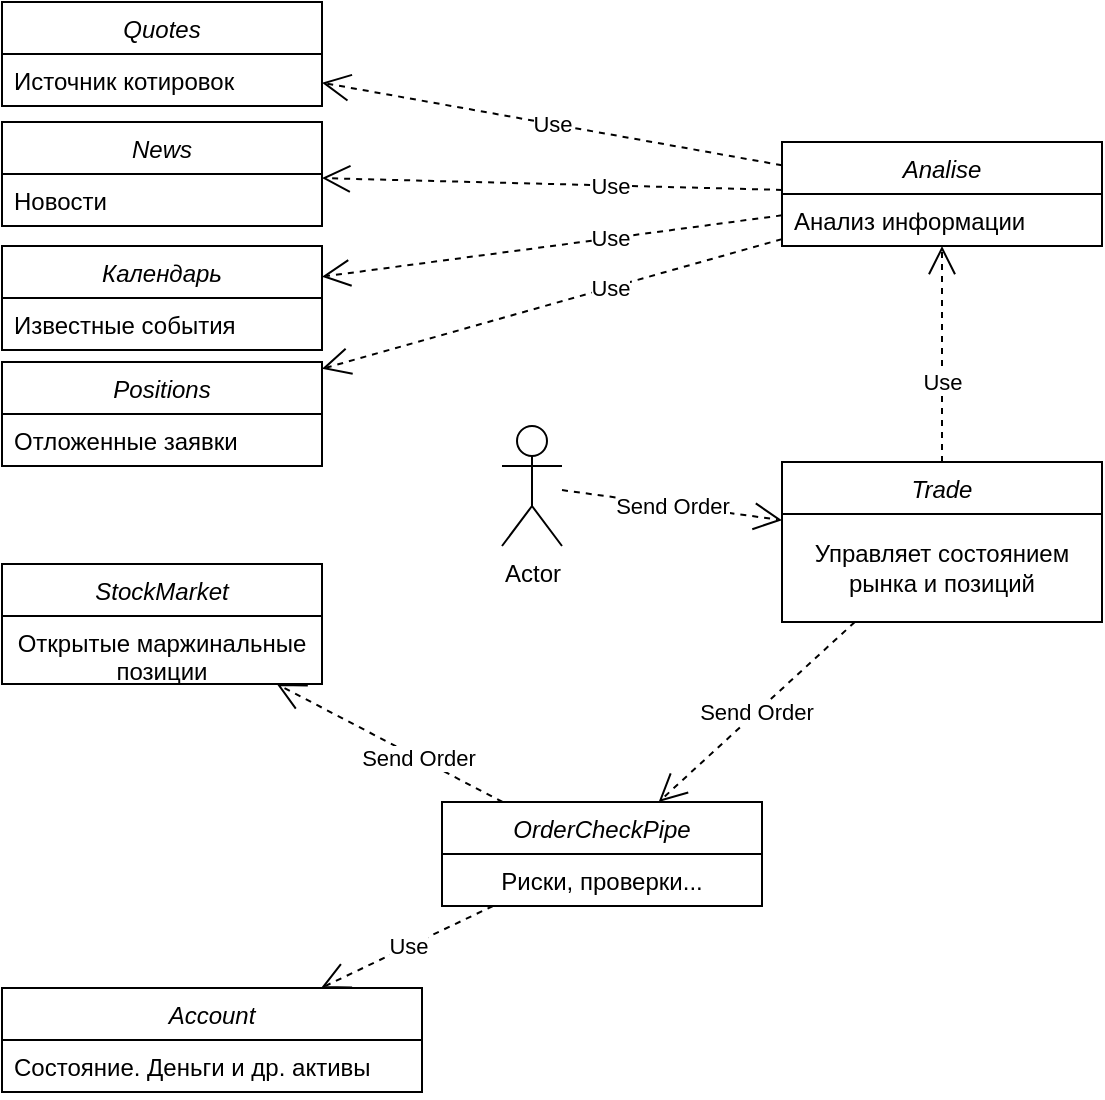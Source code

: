 <mxfile version="24.7.17">
  <diagram id="C5RBs43oDa-KdzZeNtuy" name="Page-1">
    <mxGraphModel dx="1430" dy="825" grid="1" gridSize="10" guides="1" tooltips="1" connect="1" arrows="1" fold="1" page="1" pageScale="1" pageWidth="827" pageHeight="1169" math="0" shadow="0">
      <root>
        <mxCell id="WIyWlLk6GJQsqaUBKTNV-0" />
        <mxCell id="WIyWlLk6GJQsqaUBKTNV-1" parent="WIyWlLk6GJQsqaUBKTNV-0" />
        <mxCell id="zkfFHV4jXpPFQw0GAbJ--0" value="Account" style="swimlane;fontStyle=2;align=center;verticalAlign=top;childLayout=stackLayout;horizontal=1;startSize=26;horizontalStack=0;resizeParent=1;resizeLast=0;collapsible=1;marginBottom=0;rounded=0;shadow=0;strokeWidth=1;" parent="WIyWlLk6GJQsqaUBKTNV-1" vertex="1">
          <mxGeometry x="40" y="533" width="210" height="52" as="geometry">
            <mxRectangle x="220" y="120" width="160" height="26" as="alternateBounds" />
          </mxGeometry>
        </mxCell>
        <mxCell id="zkfFHV4jXpPFQw0GAbJ--1" value="Состояние. Деньги и др. активы" style="text;align=left;verticalAlign=top;spacingLeft=4;spacingRight=4;overflow=hidden;rotatable=0;points=[[0,0.5],[1,0.5]];portConstraint=eastwest;" parent="zkfFHV4jXpPFQw0GAbJ--0" vertex="1">
          <mxGeometry y="26" width="210" height="26" as="geometry" />
        </mxCell>
        <mxCell id="MYu6F2LFpORtGGo_RY4y-0" value="OrderCheckPipe" style="swimlane;fontStyle=2;align=center;verticalAlign=top;childLayout=stackLayout;horizontal=1;startSize=26;horizontalStack=0;resizeParent=1;resizeLast=0;collapsible=1;marginBottom=0;rounded=0;shadow=0;strokeWidth=1;" vertex="1" parent="WIyWlLk6GJQsqaUBKTNV-1">
          <mxGeometry x="260" y="440" width="160" height="52" as="geometry">
            <mxRectangle x="220" y="120" width="160" height="26" as="alternateBounds" />
          </mxGeometry>
        </mxCell>
        <mxCell id="MYu6F2LFpORtGGo_RY4y-1" value="Риски, проверки..." style="text;align=center;verticalAlign=top;spacingLeft=4;spacingRight=4;overflow=hidden;rotatable=0;points=[[0,0.5],[1,0.5]];portConstraint=eastwest;" vertex="1" parent="MYu6F2LFpORtGGo_RY4y-0">
          <mxGeometry y="26" width="160" height="26" as="geometry" />
        </mxCell>
        <mxCell id="MYu6F2LFpORtGGo_RY4y-2" value="Quotes" style="swimlane;fontStyle=2;align=center;verticalAlign=top;childLayout=stackLayout;horizontal=1;startSize=26;horizontalStack=0;resizeParent=1;resizeLast=0;collapsible=1;marginBottom=0;rounded=0;shadow=0;strokeWidth=1;" vertex="1" parent="WIyWlLk6GJQsqaUBKTNV-1">
          <mxGeometry x="40" y="40" width="160" height="52" as="geometry">
            <mxRectangle x="220" y="120" width="160" height="26" as="alternateBounds" />
          </mxGeometry>
        </mxCell>
        <mxCell id="MYu6F2LFpORtGGo_RY4y-3" value="Источник котировок" style="text;align=left;verticalAlign=top;spacingLeft=4;spacingRight=4;overflow=hidden;rotatable=0;points=[[0,0.5],[1,0.5]];portConstraint=eastwest;" vertex="1" parent="MYu6F2LFpORtGGo_RY4y-2">
          <mxGeometry y="26" width="160" height="26" as="geometry" />
        </mxCell>
        <mxCell id="MYu6F2LFpORtGGo_RY4y-4" value="Use" style="endArrow=open;endSize=12;dashed=1;html=1;rounded=0;" edge="1" parent="WIyWlLk6GJQsqaUBKTNV-1" source="MYu6F2LFpORtGGo_RY4y-0" target="zkfFHV4jXpPFQw0GAbJ--0">
          <mxGeometry width="160" relative="1" as="geometry">
            <mxPoint x="140" y="660" as="sourcePoint" />
            <mxPoint x="80" y="620" as="targetPoint" />
          </mxGeometry>
        </mxCell>
        <mxCell id="MYu6F2LFpORtGGo_RY4y-5" value="StockMarket" style="swimlane;fontStyle=2;align=center;verticalAlign=top;childLayout=stackLayout;horizontal=1;startSize=26;horizontalStack=0;resizeParent=1;resizeLast=0;collapsible=1;marginBottom=0;rounded=0;shadow=0;strokeWidth=1;" vertex="1" parent="WIyWlLk6GJQsqaUBKTNV-1">
          <mxGeometry x="40" y="321" width="160" height="60" as="geometry">
            <mxRectangle x="220" y="120" width="160" height="26" as="alternateBounds" />
          </mxGeometry>
        </mxCell>
        <mxCell id="MYu6F2LFpORtGGo_RY4y-6" value="Открытые маржинальные позиции" style="text;align=center;verticalAlign=top;spacingLeft=4;spacingRight=4;overflow=hidden;rotatable=0;points=[[0,0.5],[1,0.5]];portConstraint=eastwest;whiteSpace=wrap;" vertex="1" parent="MYu6F2LFpORtGGo_RY4y-5">
          <mxGeometry y="26" width="160" height="34" as="geometry" />
        </mxCell>
        <mxCell id="MYu6F2LFpORtGGo_RY4y-9" value="Send Order" style="endArrow=open;endSize=12;dashed=1;html=1;rounded=0;" edge="1" parent="WIyWlLk6GJQsqaUBKTNV-1" source="MYu6F2LFpORtGGo_RY4y-12" target="MYu6F2LFpORtGGo_RY4y-0">
          <mxGeometry x="0.004" width="160" relative="1" as="geometry">
            <mxPoint x="160" y="708" as="sourcePoint" />
            <mxPoint x="160" y="610" as="targetPoint" />
            <mxPoint as="offset" />
          </mxGeometry>
        </mxCell>
        <mxCell id="MYu6F2LFpORtGGo_RY4y-12" value="Trade" style="swimlane;fontStyle=2;align=center;verticalAlign=top;childLayout=stackLayout;horizontal=1;startSize=26;horizontalStack=0;resizeParent=1;resizeLast=0;collapsible=1;marginBottom=0;rounded=0;shadow=0;strokeWidth=1;" vertex="1" parent="WIyWlLk6GJQsqaUBKTNV-1">
          <mxGeometry x="430" y="270" width="160" height="80" as="geometry">
            <mxRectangle x="220" y="120" width="160" height="26" as="alternateBounds" />
          </mxGeometry>
        </mxCell>
        <mxCell id="MYu6F2LFpORtGGo_RY4y-13" value="Управляет состоянием рынка и позиций" style="text;align=center;verticalAlign=middle;spacingLeft=4;spacingRight=4;overflow=hidden;rotatable=0;points=[[0,0.5],[1,0.5]];portConstraint=eastwest;whiteSpace=wrap;" vertex="1" parent="MYu6F2LFpORtGGo_RY4y-12">
          <mxGeometry y="26" width="160" height="54" as="geometry" />
        </mxCell>
        <mxCell id="MYu6F2LFpORtGGo_RY4y-14" value="News" style="swimlane;fontStyle=2;align=center;verticalAlign=top;childLayout=stackLayout;horizontal=1;startSize=26;horizontalStack=0;resizeParent=1;resizeLast=0;collapsible=1;marginBottom=0;rounded=0;shadow=0;strokeWidth=1;" vertex="1" parent="WIyWlLk6GJQsqaUBKTNV-1">
          <mxGeometry x="40" y="100" width="160" height="52" as="geometry">
            <mxRectangle x="220" y="120" width="160" height="26" as="alternateBounds" />
          </mxGeometry>
        </mxCell>
        <mxCell id="MYu6F2LFpORtGGo_RY4y-15" value="Новости" style="text;align=left;verticalAlign=top;spacingLeft=4;spacingRight=4;overflow=hidden;rotatable=0;points=[[0,0.5],[1,0.5]];portConstraint=eastwest;" vertex="1" parent="MYu6F2LFpORtGGo_RY4y-14">
          <mxGeometry y="26" width="160" height="26" as="geometry" />
        </mxCell>
        <mxCell id="MYu6F2LFpORtGGo_RY4y-16" value="Календарь" style="swimlane;fontStyle=2;align=center;verticalAlign=top;childLayout=stackLayout;horizontal=1;startSize=26;horizontalStack=0;resizeParent=1;resizeLast=0;collapsible=1;marginBottom=0;rounded=0;shadow=0;strokeWidth=1;" vertex="1" parent="WIyWlLk6GJQsqaUBKTNV-1">
          <mxGeometry x="40" y="162" width="160" height="52" as="geometry">
            <mxRectangle x="220" y="120" width="160" height="26" as="alternateBounds" />
          </mxGeometry>
        </mxCell>
        <mxCell id="MYu6F2LFpORtGGo_RY4y-17" value="Известные события" style="text;align=left;verticalAlign=top;spacingLeft=4;spacingRight=4;overflow=hidden;rotatable=0;points=[[0,0.5],[1,0.5]];portConstraint=eastwest;" vertex="1" parent="MYu6F2LFpORtGGo_RY4y-16">
          <mxGeometry y="26" width="160" height="26" as="geometry" />
        </mxCell>
        <mxCell id="MYu6F2LFpORtGGo_RY4y-18" value="Analise" style="swimlane;fontStyle=2;align=center;verticalAlign=top;childLayout=stackLayout;horizontal=1;startSize=26;horizontalStack=0;resizeParent=1;resizeLast=0;collapsible=1;marginBottom=0;rounded=0;shadow=0;strokeWidth=1;" vertex="1" parent="WIyWlLk6GJQsqaUBKTNV-1">
          <mxGeometry x="430" y="110" width="160" height="52" as="geometry">
            <mxRectangle x="220" y="120" width="160" height="26" as="alternateBounds" />
          </mxGeometry>
        </mxCell>
        <mxCell id="MYu6F2LFpORtGGo_RY4y-19" value="Анализ информации" style="text;align=left;verticalAlign=top;spacingLeft=4;spacingRight=4;overflow=hidden;rotatable=0;points=[[0,0.5],[1,0.5]];portConstraint=eastwest;" vertex="1" parent="MYu6F2LFpORtGGo_RY4y-18">
          <mxGeometry y="26" width="160" height="26" as="geometry" />
        </mxCell>
        <mxCell id="MYu6F2LFpORtGGo_RY4y-20" value="Use" style="endArrow=open;endSize=12;dashed=1;html=1;rounded=0;" edge="1" parent="WIyWlLk6GJQsqaUBKTNV-1" source="MYu6F2LFpORtGGo_RY4y-18" target="MYu6F2LFpORtGGo_RY4y-2">
          <mxGeometry width="160" relative="1" as="geometry">
            <mxPoint x="310" y="40" as="sourcePoint" />
            <mxPoint x="230" y="40" as="targetPoint" />
          </mxGeometry>
        </mxCell>
        <mxCell id="MYu6F2LFpORtGGo_RY4y-22" value="Use" style="endArrow=open;endSize=12;dashed=1;html=1;rounded=0;" edge="1" parent="WIyWlLk6GJQsqaUBKTNV-1" source="MYu6F2LFpORtGGo_RY4y-18" target="MYu6F2LFpORtGGo_RY4y-14">
          <mxGeometry x="-0.25" width="160" relative="1" as="geometry">
            <mxPoint x="292" y="130" as="sourcePoint" />
            <mxPoint x="208" y="102" as="targetPoint" />
            <mxPoint as="offset" />
          </mxGeometry>
        </mxCell>
        <mxCell id="MYu6F2LFpORtGGo_RY4y-23" value="Use" style="endArrow=open;endSize=12;dashed=1;html=1;rounded=0;" edge="1" parent="WIyWlLk6GJQsqaUBKTNV-1" source="MYu6F2LFpORtGGo_RY4y-18" target="MYu6F2LFpORtGGo_RY4y-16">
          <mxGeometry x="-0.25" width="160" relative="1" as="geometry">
            <mxPoint x="290" y="156" as="sourcePoint" />
            <mxPoint x="210" y="156" as="targetPoint" />
            <mxPoint as="offset" />
          </mxGeometry>
        </mxCell>
        <mxCell id="MYu6F2LFpORtGGo_RY4y-24" value="Use" style="endArrow=open;endSize=12;dashed=1;html=1;rounded=0;" edge="1" parent="WIyWlLk6GJQsqaUBKTNV-1" source="MYu6F2LFpORtGGo_RY4y-12" target="MYu6F2LFpORtGGo_RY4y-18">
          <mxGeometry x="-0.25" width="160" relative="1" as="geometry">
            <mxPoint x="292" y="182" as="sourcePoint" />
            <mxPoint x="208" y="210" as="targetPoint" />
            <mxPoint as="offset" />
          </mxGeometry>
        </mxCell>
        <mxCell id="MYu6F2LFpORtGGo_RY4y-25" value="Send Order" style="endArrow=open;endSize=12;dashed=1;html=1;rounded=0;" edge="1" parent="WIyWlLk6GJQsqaUBKTNV-1" source="MYu6F2LFpORtGGo_RY4y-0" target="MYu6F2LFpORtGGo_RY4y-5">
          <mxGeometry x="-0.25" width="160" relative="1" as="geometry">
            <mxPoint x="540" y="630" as="sourcePoint" />
            <mxPoint x="385" y="182" as="targetPoint" />
            <mxPoint as="offset" />
          </mxGeometry>
        </mxCell>
        <mxCell id="MYu6F2LFpORtGGo_RY4y-26" value="Actor" style="shape=umlActor;verticalLabelPosition=bottom;verticalAlign=top;html=1;" vertex="1" parent="WIyWlLk6GJQsqaUBKTNV-1">
          <mxGeometry x="290" y="252" width="30" height="60" as="geometry" />
        </mxCell>
        <mxCell id="MYu6F2LFpORtGGo_RY4y-27" value="Send Order" style="endArrow=open;endSize=12;dashed=1;html=1;rounded=0;" edge="1" parent="WIyWlLk6GJQsqaUBKTNV-1" source="MYu6F2LFpORtGGo_RY4y-26" target="MYu6F2LFpORtGGo_RY4y-12">
          <mxGeometry x="0.004" width="160" relative="1" as="geometry">
            <mxPoint x="476" y="360" as="sourcePoint" />
            <mxPoint x="378" y="450" as="targetPoint" />
            <mxPoint as="offset" />
          </mxGeometry>
        </mxCell>
        <mxCell id="MYu6F2LFpORtGGo_RY4y-28" value="Positions" style="swimlane;fontStyle=2;align=center;verticalAlign=top;childLayout=stackLayout;horizontal=1;startSize=26;horizontalStack=0;resizeParent=1;resizeLast=0;collapsible=1;marginBottom=0;rounded=0;shadow=0;strokeWidth=1;" vertex="1" parent="WIyWlLk6GJQsqaUBKTNV-1">
          <mxGeometry x="40" y="220" width="160" height="52" as="geometry">
            <mxRectangle x="220" y="120" width="160" height="26" as="alternateBounds" />
          </mxGeometry>
        </mxCell>
        <mxCell id="MYu6F2LFpORtGGo_RY4y-29" value="Отложенные заявки" style="text;align=left;verticalAlign=top;spacingLeft=4;spacingRight=4;overflow=hidden;rotatable=0;points=[[0,0.5],[1,0.5]];portConstraint=eastwest;" vertex="1" parent="MYu6F2LFpORtGGo_RY4y-28">
          <mxGeometry y="26" width="160" height="26" as="geometry" />
        </mxCell>
        <mxCell id="MYu6F2LFpORtGGo_RY4y-30" value="Use" style="endArrow=open;endSize=12;dashed=1;html=1;rounded=0;" edge="1" parent="WIyWlLk6GJQsqaUBKTNV-1" source="MYu6F2LFpORtGGo_RY4y-18" target="MYu6F2LFpORtGGo_RY4y-28">
          <mxGeometry x="-0.25" width="160" relative="1" as="geometry">
            <mxPoint x="440" y="157" as="sourcePoint" />
            <mxPoint x="210" y="187" as="targetPoint" />
            <mxPoint as="offset" />
          </mxGeometry>
        </mxCell>
      </root>
    </mxGraphModel>
  </diagram>
</mxfile>
